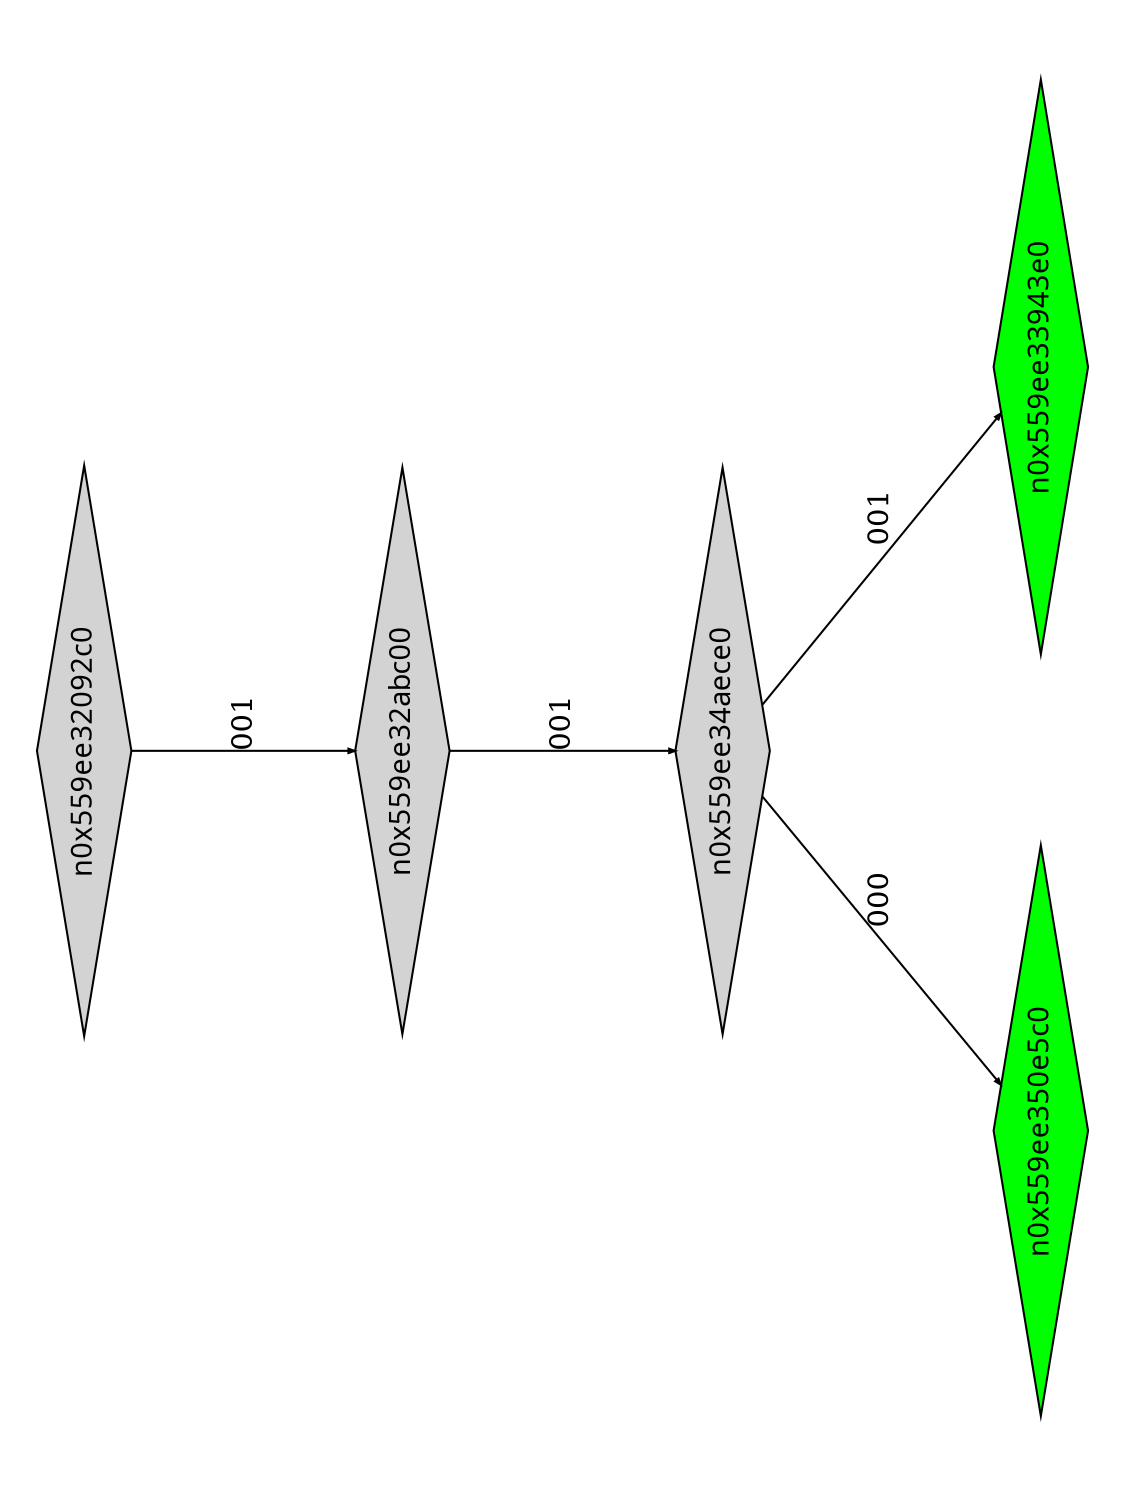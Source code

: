 digraph G {
	size="10,7.5";
	ratio=fill;
	rotate=90;
	center = "true";
	node [style="filled",width=.1,height=.1,fontname="Terminus"]
	edge [arrowsize=.3]
	n0x559ee32092c0 [shape=diamond];
	n0x559ee32092c0 -> n0x559ee32abc00 [label=001];
	n0x559ee32abc00 [shape=diamond];
	n0x559ee32abc00 -> n0x559ee34aece0 [label=001];
	n0x559ee34aece0 [shape=diamond];
	n0x559ee34aece0 -> n0x559ee350e5c0 [label=000];
	n0x559ee34aece0 -> n0x559ee33943e0 [label=001];
	n0x559ee33943e0 [shape=diamond,fillcolor=green];
	n0x559ee350e5c0 [shape=diamond,fillcolor=green];
}
